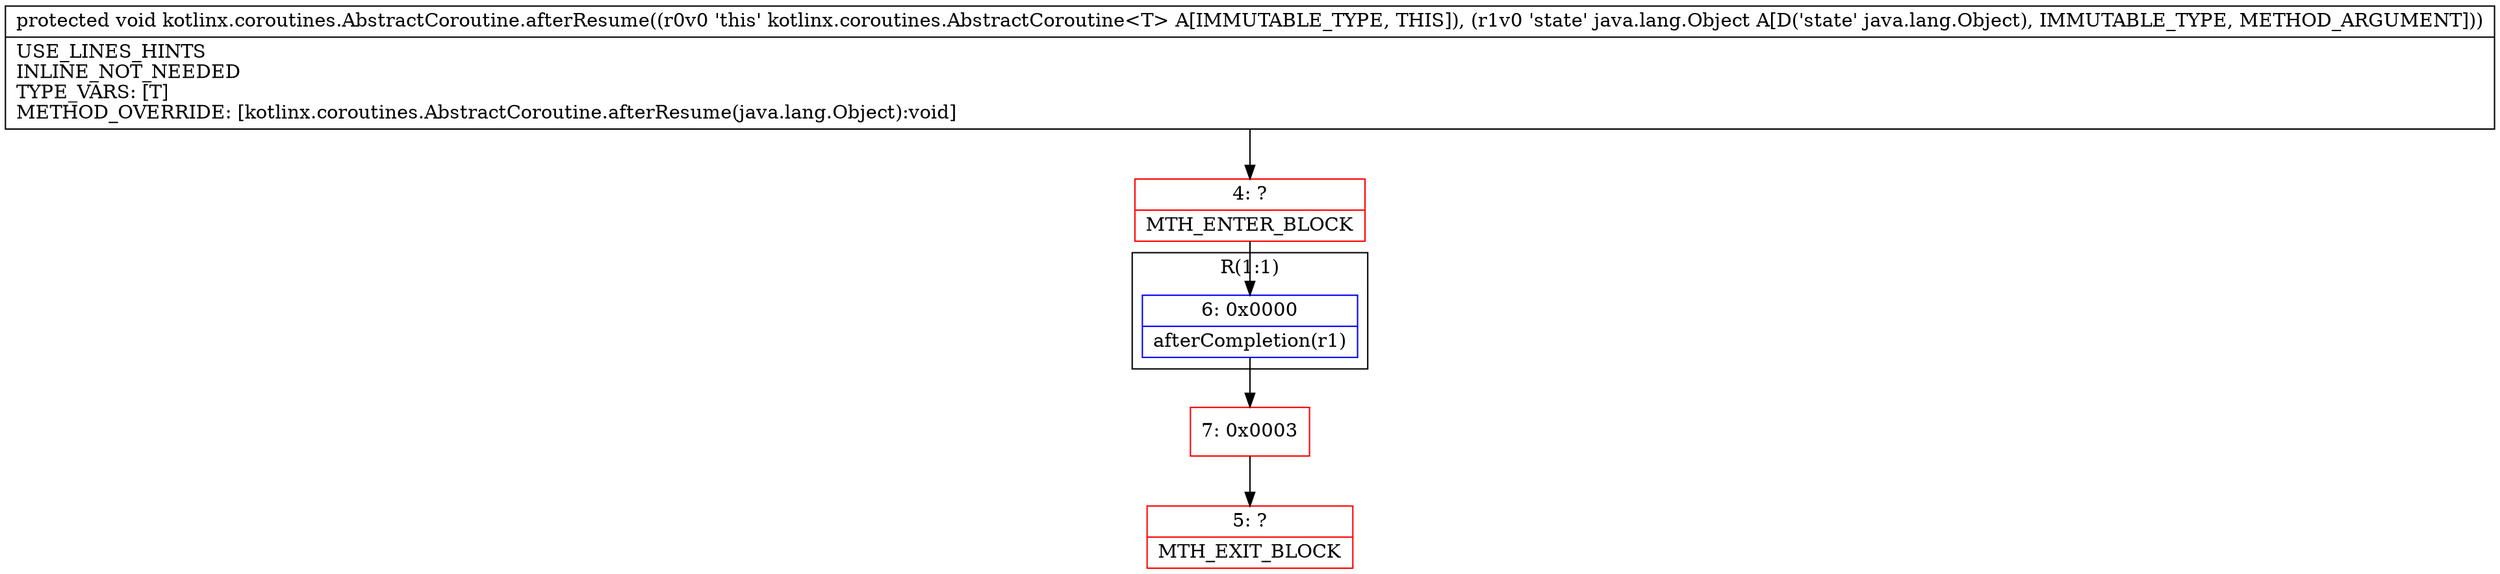 digraph "CFG forkotlinx.coroutines.AbstractCoroutine.afterResume(Ljava\/lang\/Object;)V" {
subgraph cluster_Region_855831042 {
label = "R(1:1)";
node [shape=record,color=blue];
Node_6 [shape=record,label="{6\:\ 0x0000|afterCompletion(r1)\l}"];
}
Node_4 [shape=record,color=red,label="{4\:\ ?|MTH_ENTER_BLOCK\l}"];
Node_7 [shape=record,color=red,label="{7\:\ 0x0003}"];
Node_5 [shape=record,color=red,label="{5\:\ ?|MTH_EXIT_BLOCK\l}"];
MethodNode[shape=record,label="{protected void kotlinx.coroutines.AbstractCoroutine.afterResume((r0v0 'this' kotlinx.coroutines.AbstractCoroutine\<T\> A[IMMUTABLE_TYPE, THIS]), (r1v0 'state' java.lang.Object A[D('state' java.lang.Object), IMMUTABLE_TYPE, METHOD_ARGUMENT]))  | USE_LINES_HINTS\lINLINE_NOT_NEEDED\lTYPE_VARS: [T]\lMETHOD_OVERRIDE: [kotlinx.coroutines.AbstractCoroutine.afterResume(java.lang.Object):void]\l}"];
MethodNode -> Node_4;Node_6 -> Node_7;
Node_4 -> Node_6;
Node_7 -> Node_5;
}

